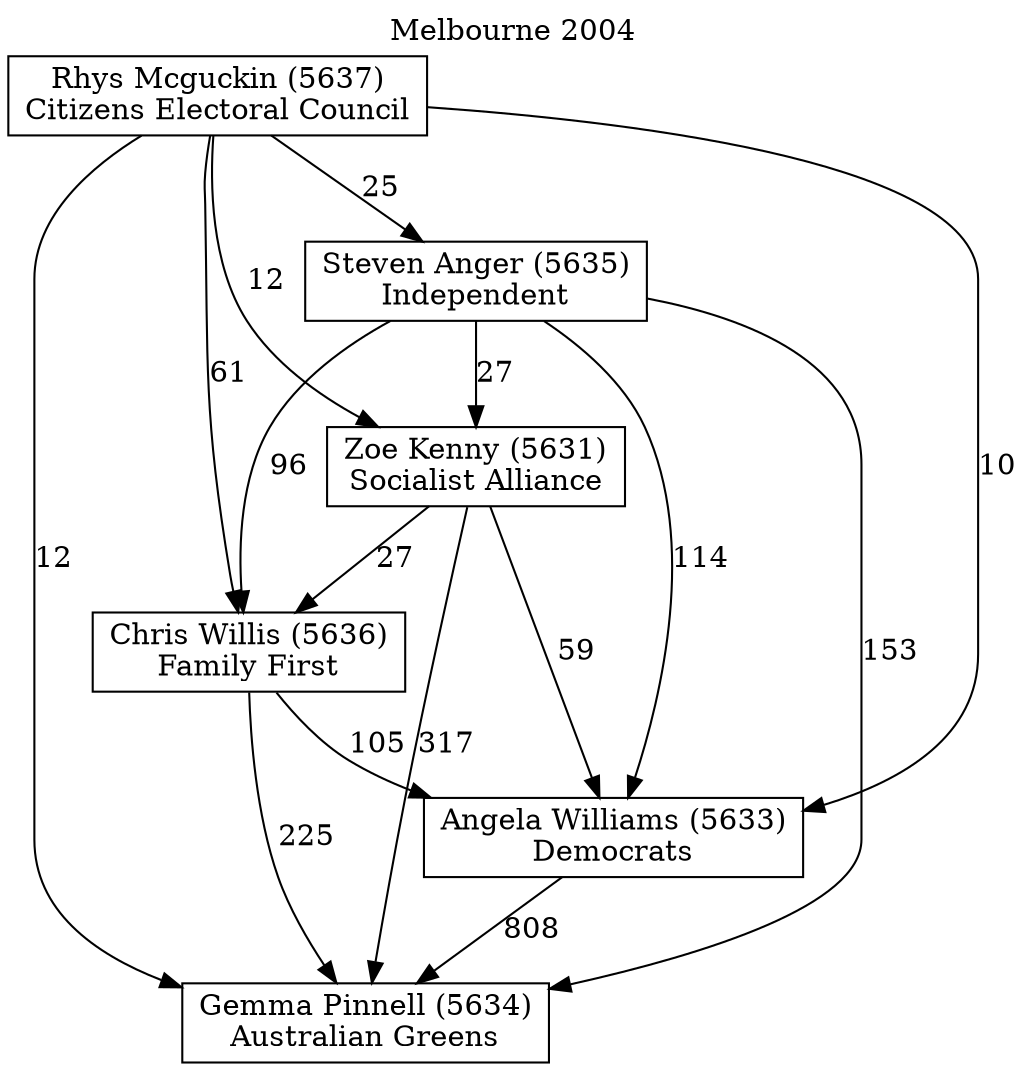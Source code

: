 // House preference flow
digraph "Gemma Pinnell (5634)_Melbourne_2004" {
	graph [label="Melbourne 2004" labelloc=t mclimit=10]
	node [shape=box]
	"Gemma Pinnell (5634)" [label="Gemma Pinnell (5634)
Australian Greens"]
	"Angela Williams (5633)" [label="Angela Williams (5633)
Democrats"]
	"Chris Willis (5636)" [label="Chris Willis (5636)
Family First"]
	"Zoe Kenny (5631)" [label="Zoe Kenny (5631)
Socialist Alliance"]
	"Steven Anger (5635)" [label="Steven Anger (5635)
Independent"]
	"Rhys Mcguckin (5637)" [label="Rhys Mcguckin (5637)
Citizens Electoral Council"]
	"Gemma Pinnell (5634)" [label="Gemma Pinnell (5634)
Australian Greens"]
	"Chris Willis (5636)" [label="Chris Willis (5636)
Family First"]
	"Zoe Kenny (5631)" [label="Zoe Kenny (5631)
Socialist Alliance"]
	"Steven Anger (5635)" [label="Steven Anger (5635)
Independent"]
	"Rhys Mcguckin (5637)" [label="Rhys Mcguckin (5637)
Citizens Electoral Council"]
	"Gemma Pinnell (5634)" [label="Gemma Pinnell (5634)
Australian Greens"]
	"Zoe Kenny (5631)" [label="Zoe Kenny (5631)
Socialist Alliance"]
	"Steven Anger (5635)" [label="Steven Anger (5635)
Independent"]
	"Rhys Mcguckin (5637)" [label="Rhys Mcguckin (5637)
Citizens Electoral Council"]
	"Gemma Pinnell (5634)" [label="Gemma Pinnell (5634)
Australian Greens"]
	"Steven Anger (5635)" [label="Steven Anger (5635)
Independent"]
	"Rhys Mcguckin (5637)" [label="Rhys Mcguckin (5637)
Citizens Electoral Council"]
	"Gemma Pinnell (5634)" [label="Gemma Pinnell (5634)
Australian Greens"]
	"Rhys Mcguckin (5637)" [label="Rhys Mcguckin (5637)
Citizens Electoral Council"]
	"Rhys Mcguckin (5637)" [label="Rhys Mcguckin (5637)
Citizens Electoral Council"]
	"Steven Anger (5635)" [label="Steven Anger (5635)
Independent"]
	"Rhys Mcguckin (5637)" [label="Rhys Mcguckin (5637)
Citizens Electoral Council"]
	"Rhys Mcguckin (5637)" [label="Rhys Mcguckin (5637)
Citizens Electoral Council"]
	"Zoe Kenny (5631)" [label="Zoe Kenny (5631)
Socialist Alliance"]
	"Steven Anger (5635)" [label="Steven Anger (5635)
Independent"]
	"Rhys Mcguckin (5637)" [label="Rhys Mcguckin (5637)
Citizens Electoral Council"]
	"Zoe Kenny (5631)" [label="Zoe Kenny (5631)
Socialist Alliance"]
	"Rhys Mcguckin (5637)" [label="Rhys Mcguckin (5637)
Citizens Electoral Council"]
	"Rhys Mcguckin (5637)" [label="Rhys Mcguckin (5637)
Citizens Electoral Council"]
	"Steven Anger (5635)" [label="Steven Anger (5635)
Independent"]
	"Rhys Mcguckin (5637)" [label="Rhys Mcguckin (5637)
Citizens Electoral Council"]
	"Rhys Mcguckin (5637)" [label="Rhys Mcguckin (5637)
Citizens Electoral Council"]
	"Chris Willis (5636)" [label="Chris Willis (5636)
Family First"]
	"Zoe Kenny (5631)" [label="Zoe Kenny (5631)
Socialist Alliance"]
	"Steven Anger (5635)" [label="Steven Anger (5635)
Independent"]
	"Rhys Mcguckin (5637)" [label="Rhys Mcguckin (5637)
Citizens Electoral Council"]
	"Chris Willis (5636)" [label="Chris Willis (5636)
Family First"]
	"Steven Anger (5635)" [label="Steven Anger (5635)
Independent"]
	"Rhys Mcguckin (5637)" [label="Rhys Mcguckin (5637)
Citizens Electoral Council"]
	"Chris Willis (5636)" [label="Chris Willis (5636)
Family First"]
	"Rhys Mcguckin (5637)" [label="Rhys Mcguckin (5637)
Citizens Electoral Council"]
	"Rhys Mcguckin (5637)" [label="Rhys Mcguckin (5637)
Citizens Electoral Council"]
	"Steven Anger (5635)" [label="Steven Anger (5635)
Independent"]
	"Rhys Mcguckin (5637)" [label="Rhys Mcguckin (5637)
Citizens Electoral Council"]
	"Rhys Mcguckin (5637)" [label="Rhys Mcguckin (5637)
Citizens Electoral Council"]
	"Zoe Kenny (5631)" [label="Zoe Kenny (5631)
Socialist Alliance"]
	"Steven Anger (5635)" [label="Steven Anger (5635)
Independent"]
	"Rhys Mcguckin (5637)" [label="Rhys Mcguckin (5637)
Citizens Electoral Council"]
	"Zoe Kenny (5631)" [label="Zoe Kenny (5631)
Socialist Alliance"]
	"Rhys Mcguckin (5637)" [label="Rhys Mcguckin (5637)
Citizens Electoral Council"]
	"Rhys Mcguckin (5637)" [label="Rhys Mcguckin (5637)
Citizens Electoral Council"]
	"Steven Anger (5635)" [label="Steven Anger (5635)
Independent"]
	"Rhys Mcguckin (5637)" [label="Rhys Mcguckin (5637)
Citizens Electoral Council"]
	"Rhys Mcguckin (5637)" [label="Rhys Mcguckin (5637)
Citizens Electoral Council"]
	"Angela Williams (5633)" [label="Angela Williams (5633)
Democrats"]
	"Chris Willis (5636)" [label="Chris Willis (5636)
Family First"]
	"Zoe Kenny (5631)" [label="Zoe Kenny (5631)
Socialist Alliance"]
	"Steven Anger (5635)" [label="Steven Anger (5635)
Independent"]
	"Rhys Mcguckin (5637)" [label="Rhys Mcguckin (5637)
Citizens Electoral Council"]
	"Angela Williams (5633)" [label="Angela Williams (5633)
Democrats"]
	"Zoe Kenny (5631)" [label="Zoe Kenny (5631)
Socialist Alliance"]
	"Steven Anger (5635)" [label="Steven Anger (5635)
Independent"]
	"Rhys Mcguckin (5637)" [label="Rhys Mcguckin (5637)
Citizens Electoral Council"]
	"Angela Williams (5633)" [label="Angela Williams (5633)
Democrats"]
	"Steven Anger (5635)" [label="Steven Anger (5635)
Independent"]
	"Rhys Mcguckin (5637)" [label="Rhys Mcguckin (5637)
Citizens Electoral Council"]
	"Angela Williams (5633)" [label="Angela Williams (5633)
Democrats"]
	"Rhys Mcguckin (5637)" [label="Rhys Mcguckin (5637)
Citizens Electoral Council"]
	"Rhys Mcguckin (5637)" [label="Rhys Mcguckin (5637)
Citizens Electoral Council"]
	"Steven Anger (5635)" [label="Steven Anger (5635)
Independent"]
	"Rhys Mcguckin (5637)" [label="Rhys Mcguckin (5637)
Citizens Electoral Council"]
	"Rhys Mcguckin (5637)" [label="Rhys Mcguckin (5637)
Citizens Electoral Council"]
	"Zoe Kenny (5631)" [label="Zoe Kenny (5631)
Socialist Alliance"]
	"Steven Anger (5635)" [label="Steven Anger (5635)
Independent"]
	"Rhys Mcguckin (5637)" [label="Rhys Mcguckin (5637)
Citizens Electoral Council"]
	"Zoe Kenny (5631)" [label="Zoe Kenny (5631)
Socialist Alliance"]
	"Rhys Mcguckin (5637)" [label="Rhys Mcguckin (5637)
Citizens Electoral Council"]
	"Rhys Mcguckin (5637)" [label="Rhys Mcguckin (5637)
Citizens Electoral Council"]
	"Steven Anger (5635)" [label="Steven Anger (5635)
Independent"]
	"Rhys Mcguckin (5637)" [label="Rhys Mcguckin (5637)
Citizens Electoral Council"]
	"Rhys Mcguckin (5637)" [label="Rhys Mcguckin (5637)
Citizens Electoral Council"]
	"Chris Willis (5636)" [label="Chris Willis (5636)
Family First"]
	"Zoe Kenny (5631)" [label="Zoe Kenny (5631)
Socialist Alliance"]
	"Steven Anger (5635)" [label="Steven Anger (5635)
Independent"]
	"Rhys Mcguckin (5637)" [label="Rhys Mcguckin (5637)
Citizens Electoral Council"]
	"Chris Willis (5636)" [label="Chris Willis (5636)
Family First"]
	"Steven Anger (5635)" [label="Steven Anger (5635)
Independent"]
	"Rhys Mcguckin (5637)" [label="Rhys Mcguckin (5637)
Citizens Electoral Council"]
	"Chris Willis (5636)" [label="Chris Willis (5636)
Family First"]
	"Rhys Mcguckin (5637)" [label="Rhys Mcguckin (5637)
Citizens Electoral Council"]
	"Rhys Mcguckin (5637)" [label="Rhys Mcguckin (5637)
Citizens Electoral Council"]
	"Steven Anger (5635)" [label="Steven Anger (5635)
Independent"]
	"Rhys Mcguckin (5637)" [label="Rhys Mcguckin (5637)
Citizens Electoral Council"]
	"Rhys Mcguckin (5637)" [label="Rhys Mcguckin (5637)
Citizens Electoral Council"]
	"Zoe Kenny (5631)" [label="Zoe Kenny (5631)
Socialist Alliance"]
	"Steven Anger (5635)" [label="Steven Anger (5635)
Independent"]
	"Rhys Mcguckin (5637)" [label="Rhys Mcguckin (5637)
Citizens Electoral Council"]
	"Zoe Kenny (5631)" [label="Zoe Kenny (5631)
Socialist Alliance"]
	"Rhys Mcguckin (5637)" [label="Rhys Mcguckin (5637)
Citizens Electoral Council"]
	"Rhys Mcguckin (5637)" [label="Rhys Mcguckin (5637)
Citizens Electoral Council"]
	"Steven Anger (5635)" [label="Steven Anger (5635)
Independent"]
	"Rhys Mcguckin (5637)" [label="Rhys Mcguckin (5637)
Citizens Electoral Council"]
	"Rhys Mcguckin (5637)" [label="Rhys Mcguckin (5637)
Citizens Electoral Council"]
	"Angela Williams (5633)" -> "Gemma Pinnell (5634)" [label=808]
	"Chris Willis (5636)" -> "Angela Williams (5633)" [label=105]
	"Zoe Kenny (5631)" -> "Chris Willis (5636)" [label=27]
	"Steven Anger (5635)" -> "Zoe Kenny (5631)" [label=27]
	"Rhys Mcguckin (5637)" -> "Steven Anger (5635)" [label=25]
	"Chris Willis (5636)" -> "Gemma Pinnell (5634)" [label=225]
	"Zoe Kenny (5631)" -> "Gemma Pinnell (5634)" [label=317]
	"Steven Anger (5635)" -> "Gemma Pinnell (5634)" [label=153]
	"Rhys Mcguckin (5637)" -> "Gemma Pinnell (5634)" [label=12]
	"Rhys Mcguckin (5637)" -> "Zoe Kenny (5631)" [label=12]
	"Steven Anger (5635)" -> "Chris Willis (5636)" [label=96]
	"Rhys Mcguckin (5637)" -> "Chris Willis (5636)" [label=61]
	"Zoe Kenny (5631)" -> "Angela Williams (5633)" [label=59]
	"Steven Anger (5635)" -> "Angela Williams (5633)" [label=114]
	"Rhys Mcguckin (5637)" -> "Angela Williams (5633)" [label=10]
}
